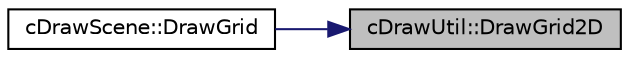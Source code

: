 digraph "cDrawUtil::DrawGrid2D"
{
 // LATEX_PDF_SIZE
  edge [fontname="Helvetica",fontsize="10",labelfontname="Helvetica",labelfontsize="10"];
  node [fontname="Helvetica",fontsize="10",shape=record];
  rankdir="RL";
  Node1 [label="cDrawUtil::DrawGrid2D",height=0.2,width=0.4,color="black", fillcolor="grey75", style="filled", fontcolor="black",tooltip=" "];
  Node1 -> Node2 [dir="back",color="midnightblue",fontsize="10",style="solid",fontname="Helvetica"];
  Node2 [label="cDrawScene::DrawGrid",height=0.2,width=0.4,color="black", fillcolor="white", style="filled",URL="$classc_draw_scene.html#acc19b8eef0bcbf3713f3d9729fd012b8",tooltip=" "];
}
